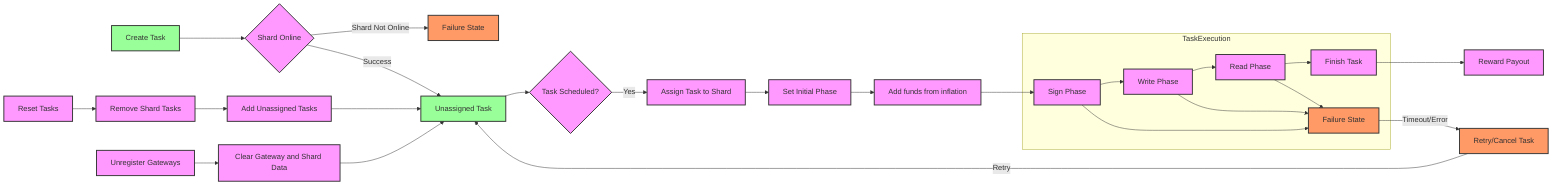 flowchart LR

    %% Task Creation
    A[Create Task] --> L{Shard Online};
    L -->|Shard Not Online| SSF[Failure State];
    L -->|Success| B[Unassigned Task];
    
    %% Task Assignment and Execution
    B --> C{Task Scheduled?};
    C -->|Yes| D[Assign Task to Shard];
    D --> E[Set Initial Phase];
    E --> Fund[Add funds from inflation];
    

    
    

    %% Reward Payout
    P --> Q[Reward Payout];
    
    %% Task Reset and Unregistration
    R[Reset Tasks] --> S[Remove Shard Tasks];
    S --> T[Add Unassigned Tasks];
    T --> B;
    U[Unregister Gateways] --> V[Clear Gateway and Shard Data];
    V --> B;
    %% Fund --> F[Task Execution];
		Fund --> W
	  subgraph TaskExecution
	    W[Sign Phase];
	    W --> G 
	    G --> H
	    G[Write Phase];
	    H[Read Phase];
	    P[Finish Task];
	    H --> P; 
	    W --> F[Failure State];
	    G --> F;
	    H --> F; 
    
    end
    %% Error Handling and Retrying
    K[Retry/Cancel Task];
    K -->|Retry| B;
    
    
    F -- Timeout/Error --> K 

    
    %% Styles
    style A fill:#9f9,stroke:#333,stroke-width:2px;
    style B fill:#9f9,stroke:#333,stroke-width:2px;
    style C fill:#f9f,stroke:#333,stroke-width:2px;
    style D fill:#f9f,stroke:#333,stroke-width:2px;
    style E fill:#f9f,stroke:#333,stroke-width:2px;
    style F fill:#f96,stroke:#333,stroke-width:2px;
    style Fund fill:#f9f,stroke:#333,stroke-width:2px;
    style W fill:#f9f,stroke:#333,stroke-width:2px;
    style G fill:#f9f,stroke:#333,stroke-width:2px;
    style H fill:#f9f,stroke:#333,stroke-width:2px;
    style L fill:#f9f,stroke:#333,stroke-width:2px;
    style P fill:#f9f,stroke:#333,stroke-width:2px;
    style Q fill:#f9f,stroke:#333,stroke-width:2px;
    style R fill:#f9f,stroke:#333,stroke-width:2px;
    style S fill:#f9f,stroke:#333,stroke-width:2px;
    style T fill:#f9f,stroke:#333,stroke-width:2px;
    style U fill:#f9f,stroke:#333,stroke-width:2px;
    style V fill:#f9f,stroke:#333,stroke-width:2px;
    style K fill:#f96,stroke:#333,stroke-width:2px;
    style SSF fill:#f96,stroke:#333,stroke-width:2px;